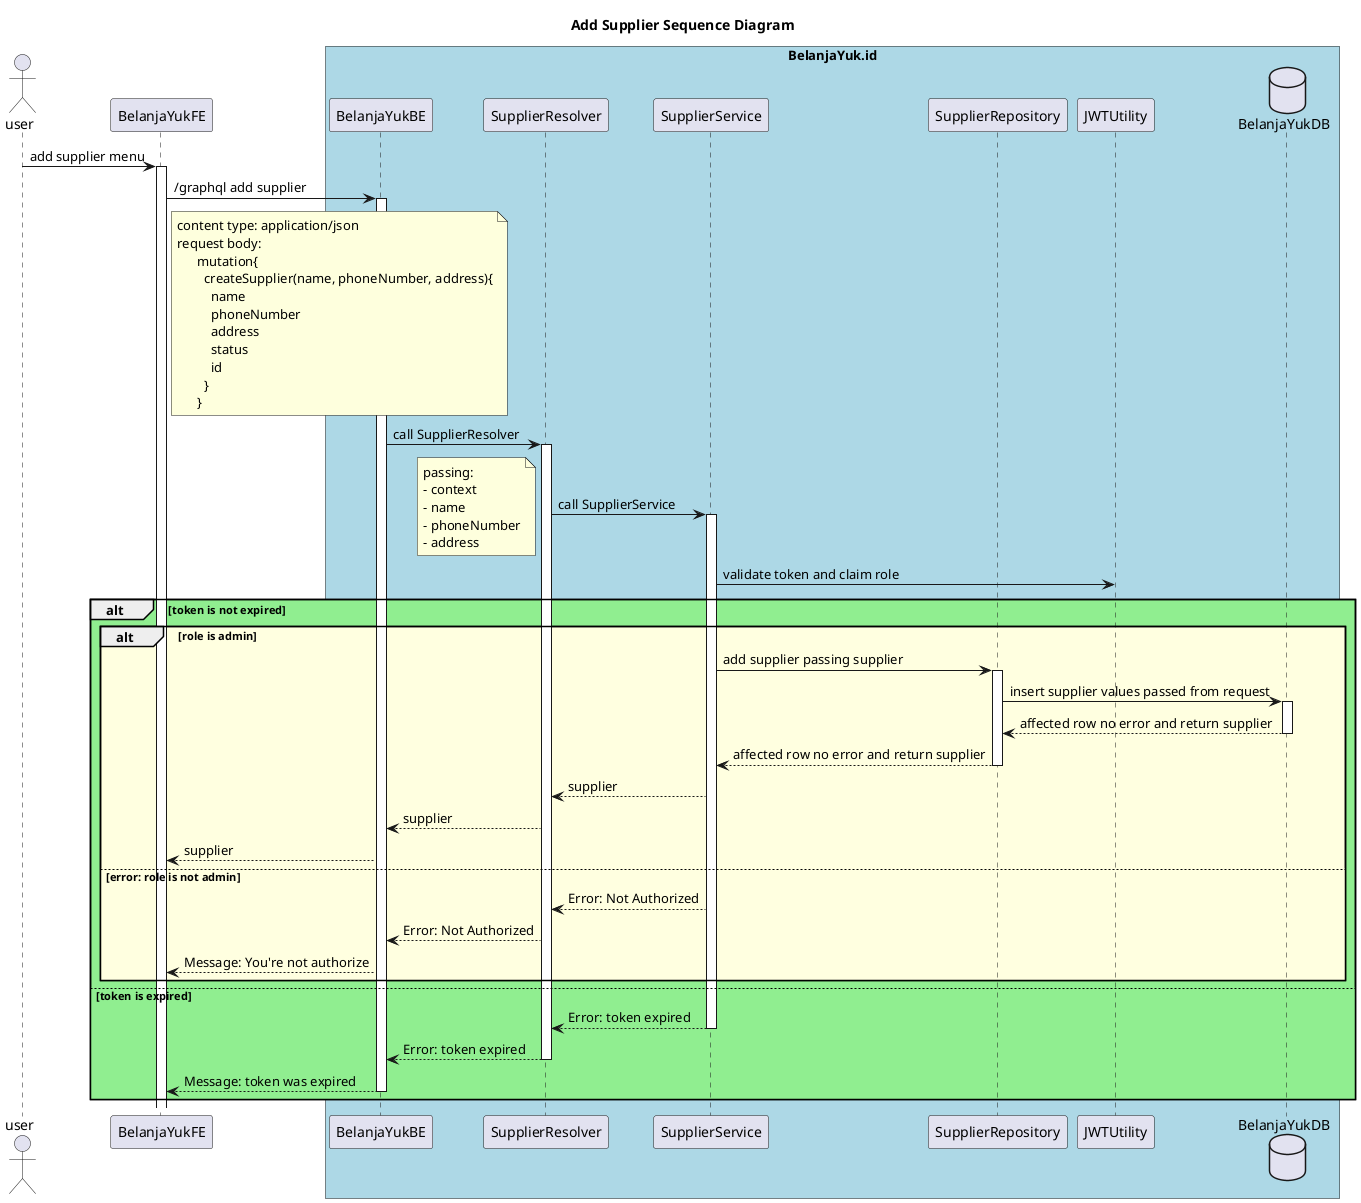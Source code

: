 @startuml
title: Add Supplier Sequence Diagram
actor user
participant BelanjaYukFE
database BelanjaYukDB
box "BelanjaYuk.id" #LightBlue
participant BelanjaYukBE
participant SupplierResolver
participant SupplierService
participant SupplierRepository
participant JWTUtility
participant BelanjaYukDB
end box

user -> BelanjaYukFE ++ : add supplier menu
BelanjaYukFE -> BelanjaYukBE ++ : /graphql add supplier
    note right of BelanjaYukFE
    content type: application/json
    request body:
          mutation{
            createSupplier(name, phoneNumber, address){
              name
              phoneNumber
              address
              status
              id
            }
          }
    end note
BelanjaYukBE -> SupplierResolver ++ : call SupplierResolver
SupplierResolver -> SupplierService ++ : call SupplierService
    note left
    passing:
    - context
    - name
    - phoneNumber
    - address
    end note
SupplierService -> JWTUtility: validate token and claim role
alt #LightGreen token is not expired
    alt #LightYellow role is admin
        SupplierService -> SupplierRepository ++ : add supplier passing supplier
        SupplierRepository -> BelanjaYukDB ++ : insert supplier values passed from request
        BelanjaYukDB --> SupplierRepository -- : affected row no error and return supplier
        SupplierRepository --> SupplierService -- : affected row no error and return supplier
        SupplierService --> SupplierResolver : supplier
        SupplierResolver --> BelanjaYukBE : supplier
        BelanjaYukBE --> BelanjaYukFE: supplier
        else error: role is not admin
        SupplierService --> SupplierResolver : Error: Not Authorized
        SupplierResolver --> BelanjaYukBE : Error: Not Authorized
        BelanjaYukBE --> BelanjaYukFE: Message: You're not authorize
    end alt
    else token is expired
    SupplierService --> SupplierResolver -- : Error: token expired
    SupplierResolver --> BelanjaYukBE -- : Error: token expired
    BelanjaYukBE --> BelanjaYukFE -- : Message: token was expired
end alt
@enduml
